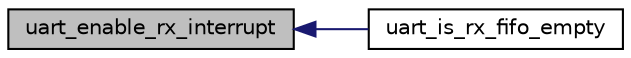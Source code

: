 digraph "uart_enable_rx_interrupt"
{
  edge [fontname="Helvetica",fontsize="10",labelfontname="Helvetica",labelfontsize="10"];
  node [fontname="Helvetica",fontsize="10",shape=record];
  rankdir="LR";
  Node1 [label="uart_enable_rx_interrupt",height=0.2,width=0.4,color="black", fillcolor="grey75", style="filled", fontcolor="black"];
  Node1 -> Node2 [dir="back",color="midnightblue",fontsize="10",style="solid",fontname="Helvetica"];
  Node2 [label="uart_is_rx_fifo_empty",height=0.2,width=0.4,color="black", fillcolor="white", style="filled",URL="$group__uart__fifo.html#ga840603de8127f2b63abdd1f5d113f938",tooltip="Determine if the RX fifo is empty. "];
}
